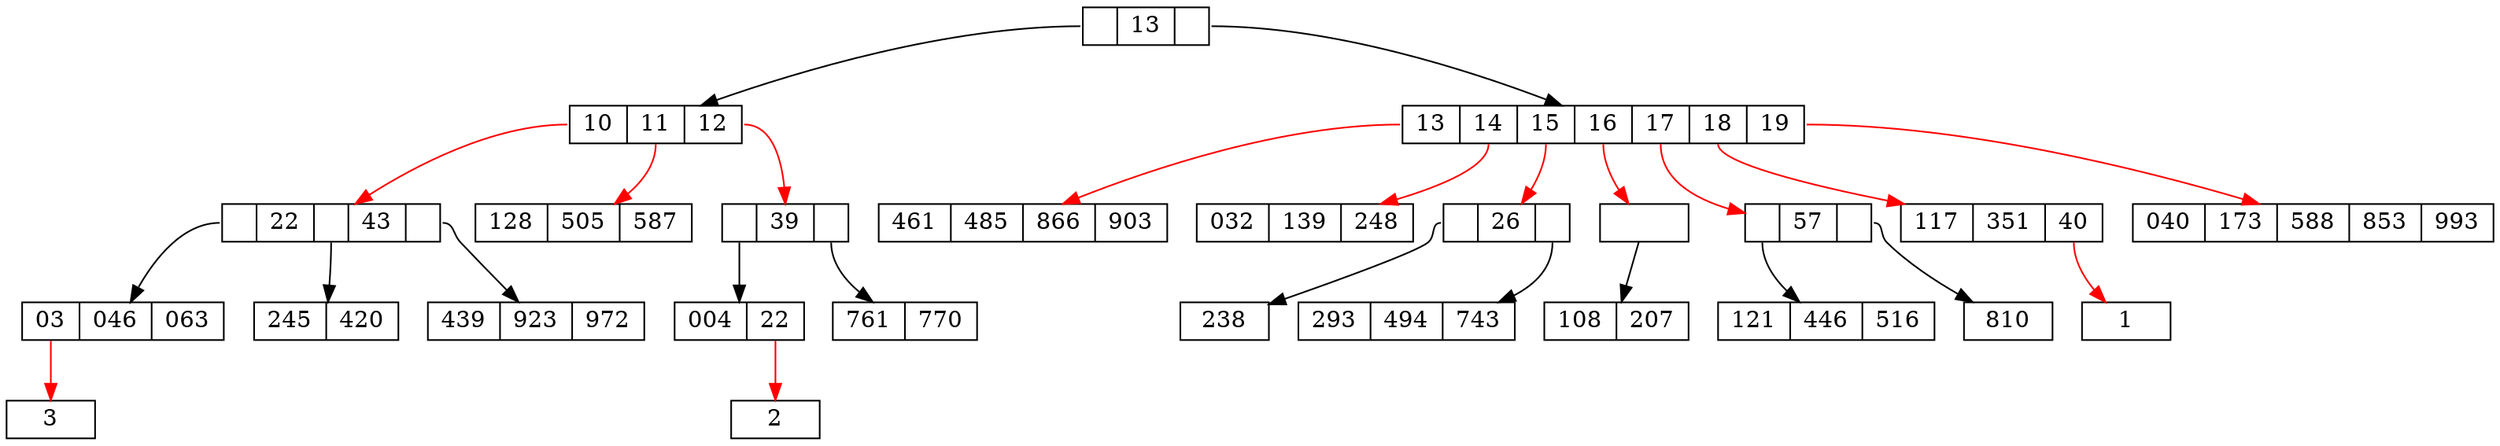 digraph G {
  node [shape = record,height=.1];
node5[label = "<f0> |13|<f1>"];
node0[label = "<f0> 10|<f1> 11|<f2> 12"];
node17[label = "<f0> |22|<f1> |43|<f2>"];
node2[label = "<f0> 03|<f1> 046|<f2> 063"];
node15[label = "<f0> 3"];
"node2":f0 -> "node15"[color = red];
"node17":f0 -> "node2"
node16[label = "<f0> 245|<f1> 420"];
"node17":f1 -> "node16"
node26[label = "<f0> 439|<f1> 923|<f2> 972"];
"node17":f2 -> "node26"
"node0":f0 -> "node17"[color = red];
node10[label = "<f0> 128|<f1> 505|<f2> 587"];
"node0":f1 -> "node10"[color = red];
node19[label = "<f0> |39|<f1>"];
node1[label = "<f0> 004|<f1> 22"];
node20[label = "<f0> 2"];
"node1":f1 -> "node20"[color = red];
"node19":f0 -> "node1"
node18[label = "<f0> 761|<f1> 770"];
"node19":f1 -> "node18"
"node0":f2 -> "node19"[color = red];
"node5":f0 -> "node0"
node4[label = "<f0> 13|<f1> 14|<f2> 15|<f3> 16|<f4> 17|<f5> 18|<f6> 19"];
node9[label = "<f0> 461|<f1> 485|<f2> 866|<f3> 903"];
"node4":f0 -> "node9"[color = red];
node8[label = "<f0> 032|<f1> 139|<f2> 248"];
"node4":f1 -> "node8"[color = red];
node22[label = "<f0> |26|<f1>"];
node3[label = "<f0> 238"];
"node22":f0 -> "node3"
node21[label = "<f0> 293|<f1> 494|<f2> 743"];
"node22":f1 -> "node21"
"node4":f2 -> "node22"[color = red];
node13[label = "<f0>"];
node6[label = "<f0> 108|<f1> 207"];
"node13":f0 -> "node6"
"node4":f3 -> "node13"[color = red];
node24[label = "<f0> |57|<f1>"];
node7[label = "<f0> 121|<f1> 446|<f2> 516"];
"node24":f0 -> "node7"
node23[label = "<f0> 810"];
"node24":f1 -> "node23"
"node4":f4 -> "node24"[color = red];
node11[label = "<f0> 117|<f1> 351|<f2> 40"];
node25[label = "<f0> 1"];
"node11":f2 -> "node25"[color = red];
"node4":f5 -> "node11"[color = red];
node14[label = "<f0> 040|<f1> 173|<f2> 588|<f3> 853|<f4> 993"];
"node4":f6 -> "node14"[color = red];
"node5":f1 -> "node4"
}